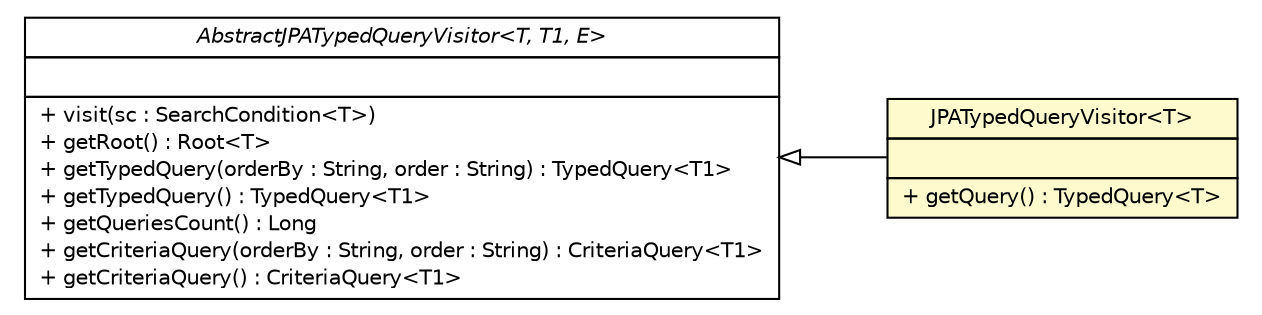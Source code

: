 #!/usr/local/bin/dot
#
# Class diagram 
# Generated by UMLGraph version 5.1 (http://www.umlgraph.org/)
#

digraph G {
	edge [fontname="Helvetica",fontsize=10,labelfontname="Helvetica",labelfontsize=10];
	node [fontname="Helvetica",fontsize=10,shape=plaintext];
	nodesep=0.25;
	ranksep=0.5;
	rankdir=LR;
	// org.apache.cxf.jaxrs.ext.search.jpa.JPATypedQueryVisitor<T>
	c73866 [label=<<table title="org.apache.cxf.jaxrs.ext.search.jpa.JPATypedQueryVisitor" border="0" cellborder="1" cellspacing="0" cellpadding="2" port="p" bgcolor="lemonChiffon" href="./JPATypedQueryVisitor.html">
		<tr><td><table border="0" cellspacing="0" cellpadding="1">
<tr><td align="center" balign="center"> JPATypedQueryVisitor&lt;T&gt; </td></tr>
		</table></td></tr>
		<tr><td><table border="0" cellspacing="0" cellpadding="1">
<tr><td align="left" balign="left">  </td></tr>
		</table></td></tr>
		<tr><td><table border="0" cellspacing="0" cellpadding="1">
<tr><td align="left" balign="left"> + getQuery() : TypedQuery&lt;T&gt; </td></tr>
		</table></td></tr>
		</table>>, fontname="Helvetica", fontcolor="black", fontsize=10.0];
	// org.apache.cxf.jaxrs.ext.search.jpa.AbstractJPATypedQueryVisitor<T, T1, E>
	c73867 [label=<<table title="org.apache.cxf.jaxrs.ext.search.jpa.AbstractJPATypedQueryVisitor" border="0" cellborder="1" cellspacing="0" cellpadding="2" port="p" href="./AbstractJPATypedQueryVisitor.html">
		<tr><td><table border="0" cellspacing="0" cellpadding="1">
<tr><td align="center" balign="center"><font face="Helvetica-Oblique"> AbstractJPATypedQueryVisitor&lt;T, T1, E&gt; </font></td></tr>
		</table></td></tr>
		<tr><td><table border="0" cellspacing="0" cellpadding="1">
<tr><td align="left" balign="left">  </td></tr>
		</table></td></tr>
		<tr><td><table border="0" cellspacing="0" cellpadding="1">
<tr><td align="left" balign="left"> + visit(sc : SearchCondition&lt;T&gt;) </td></tr>
<tr><td align="left" balign="left"> + getRoot() : Root&lt;T&gt; </td></tr>
<tr><td align="left" balign="left"> + getTypedQuery(orderBy : String, order : String) : TypedQuery&lt;T1&gt; </td></tr>
<tr><td align="left" balign="left"> + getTypedQuery() : TypedQuery&lt;T1&gt; </td></tr>
<tr><td align="left" balign="left"> + getQueriesCount() : Long </td></tr>
<tr><td align="left" balign="left"> + getCriteriaQuery(orderBy : String, order : String) : CriteriaQuery&lt;T1&gt; </td></tr>
<tr><td align="left" balign="left"> + getCriteriaQuery() : CriteriaQuery&lt;T1&gt; </td></tr>
		</table></td></tr>
		</table>>, fontname="Helvetica", fontcolor="black", fontsize=10.0];
	//org.apache.cxf.jaxrs.ext.search.jpa.JPATypedQueryVisitor<T> extends org.apache.cxf.jaxrs.ext.search.jpa.AbstractJPATypedQueryVisitor<T, T, javax.persistence.TypedQuery<T>>
	c73867:p -> c73866:p [dir=back,arrowtail=empty];
}

